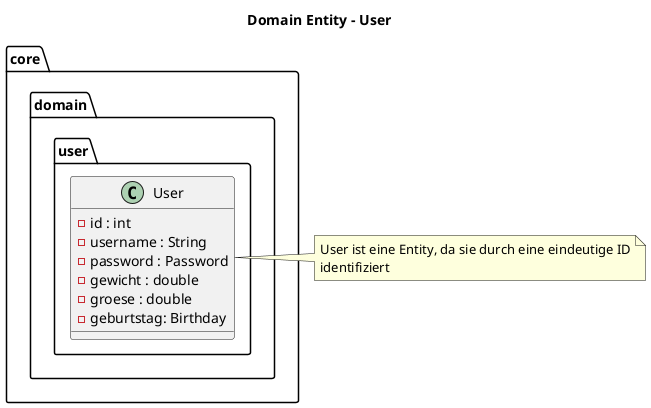 @startuml User_Entity
title Domain Entity – User

package "core.domain.user" {
  class User {
    - id : int
    - username : String
    - password : Password
    - gewicht : double
    - groese : double
    - geburtstag: Birthday
  }
}

note right of User
  User ist eine Entity, da sie durch eine eindeutige ID
  identifiziert
end note

@enduml
